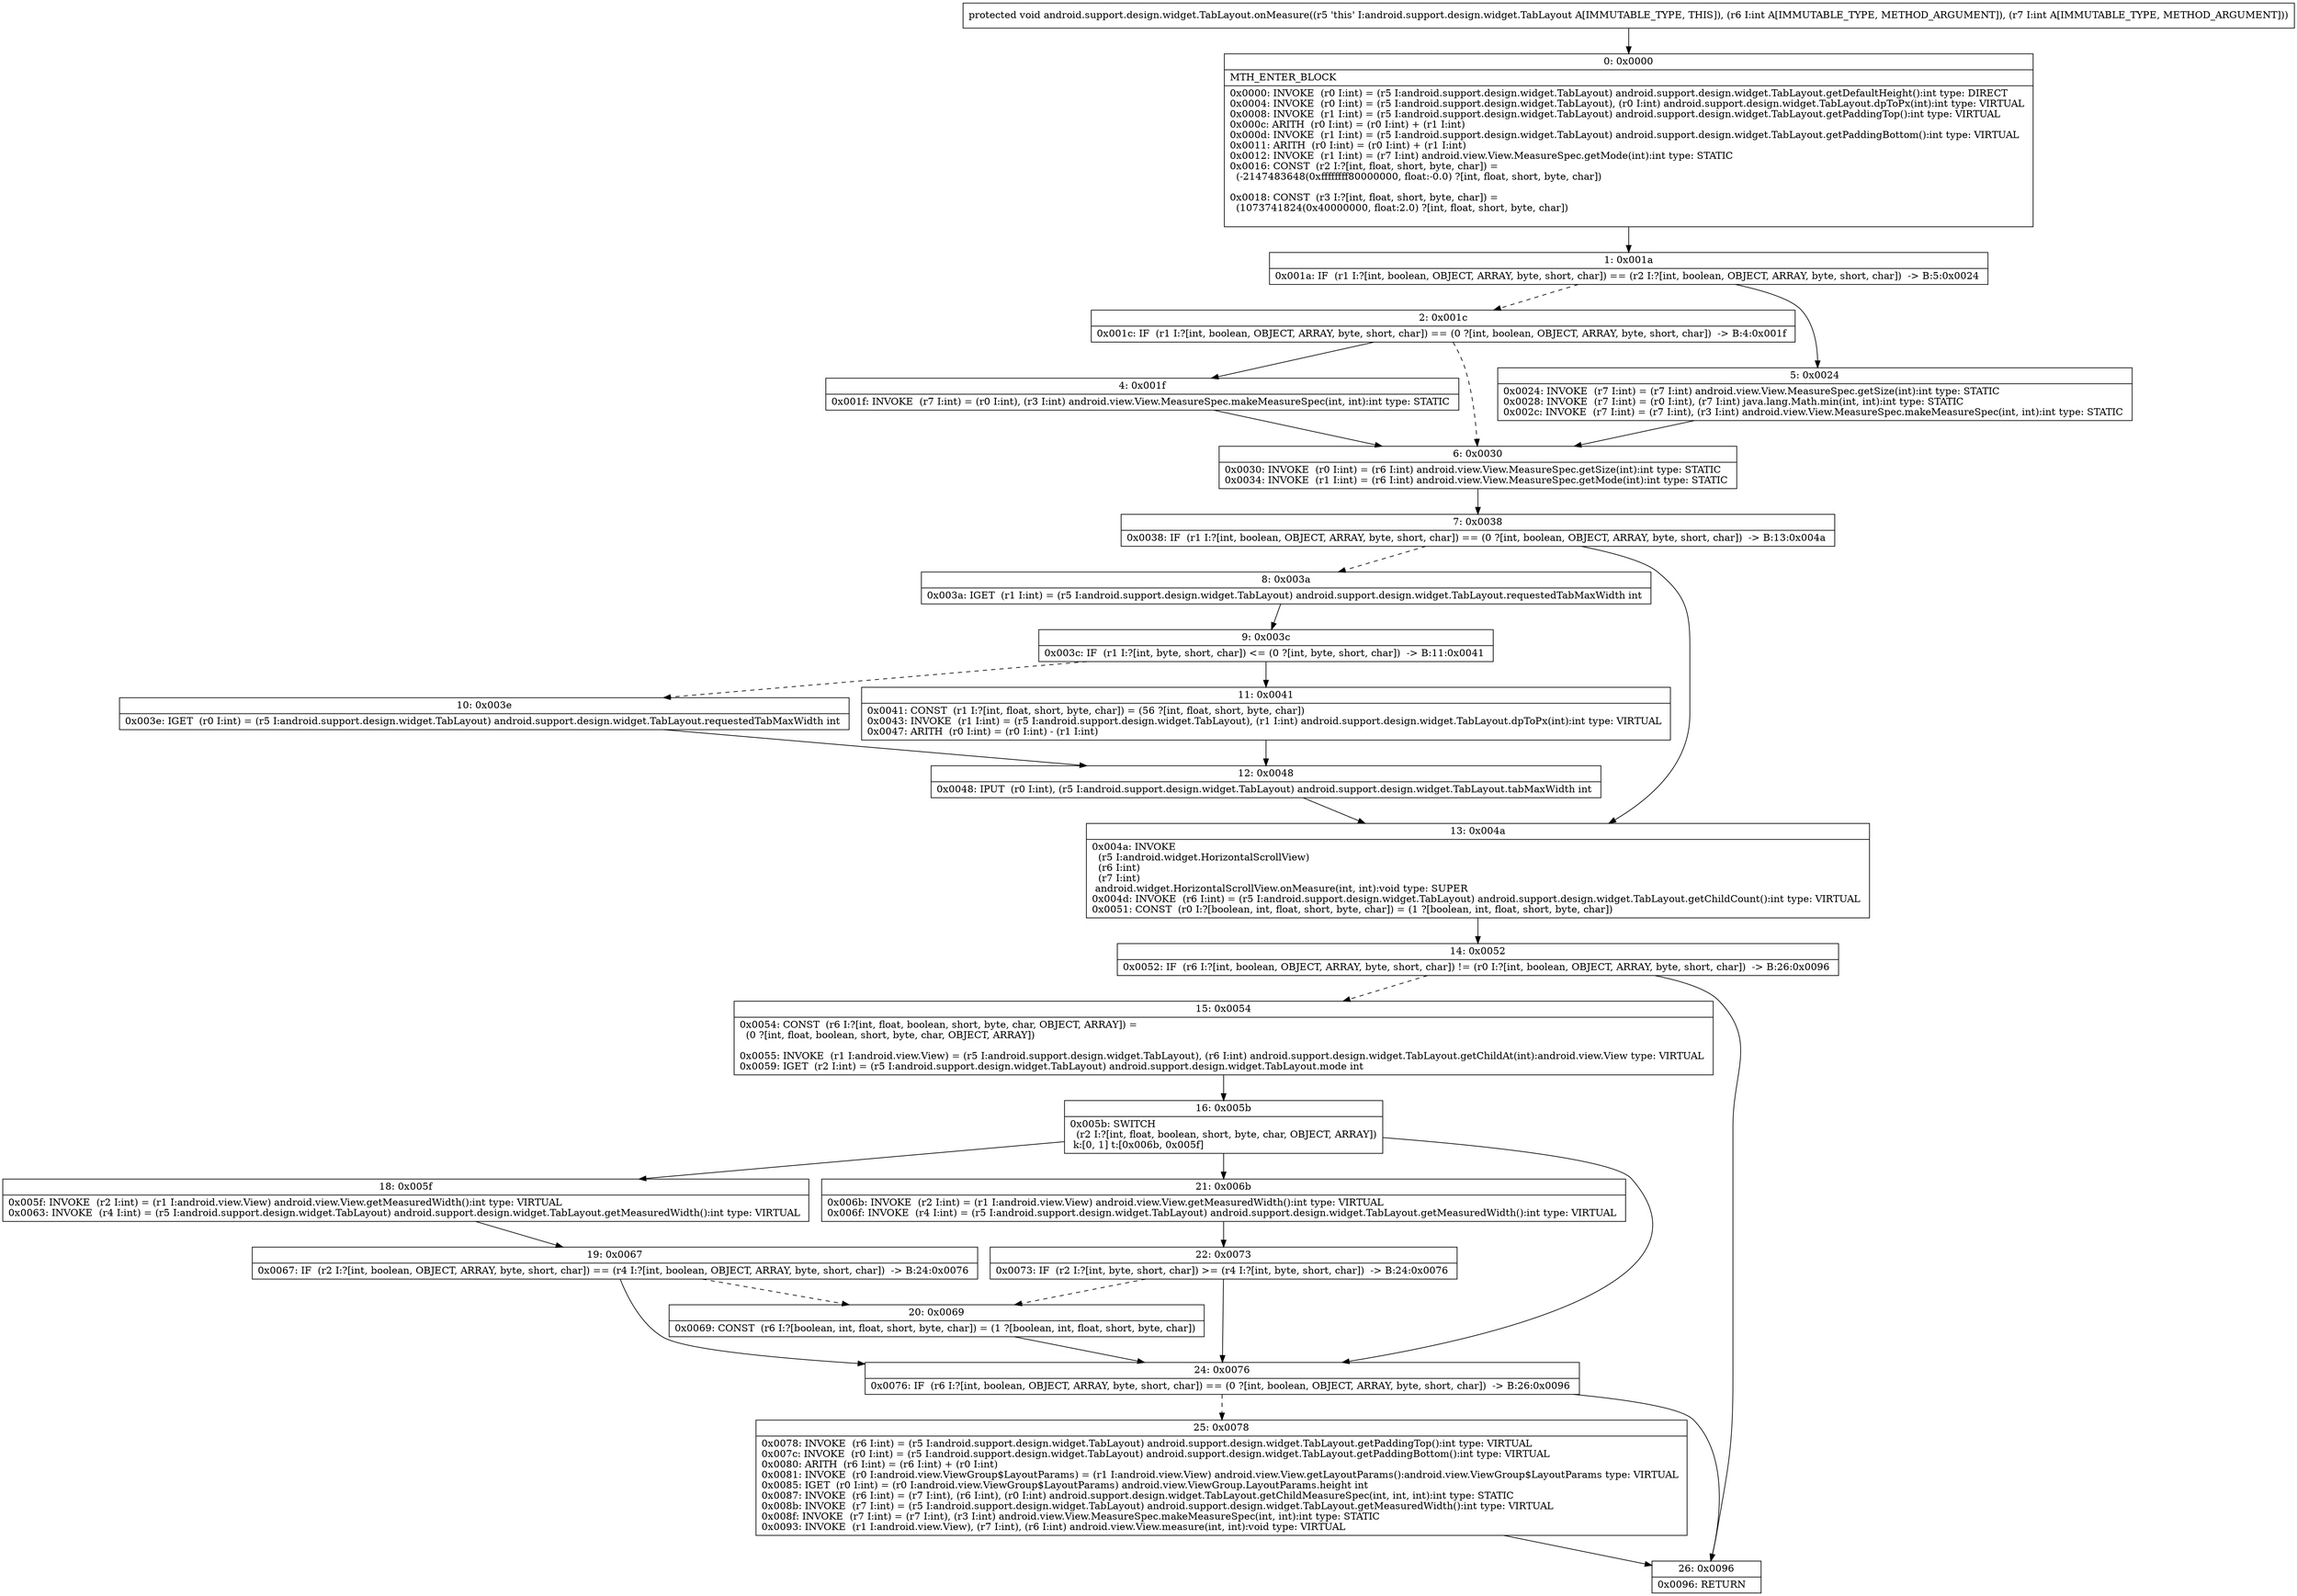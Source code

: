digraph "CFG forandroid.support.design.widget.TabLayout.onMeasure(II)V" {
Node_0 [shape=record,label="{0\:\ 0x0000|MTH_ENTER_BLOCK\l|0x0000: INVOKE  (r0 I:int) = (r5 I:android.support.design.widget.TabLayout) android.support.design.widget.TabLayout.getDefaultHeight():int type: DIRECT \l0x0004: INVOKE  (r0 I:int) = (r5 I:android.support.design.widget.TabLayout), (r0 I:int) android.support.design.widget.TabLayout.dpToPx(int):int type: VIRTUAL \l0x0008: INVOKE  (r1 I:int) = (r5 I:android.support.design.widget.TabLayout) android.support.design.widget.TabLayout.getPaddingTop():int type: VIRTUAL \l0x000c: ARITH  (r0 I:int) = (r0 I:int) + (r1 I:int) \l0x000d: INVOKE  (r1 I:int) = (r5 I:android.support.design.widget.TabLayout) android.support.design.widget.TabLayout.getPaddingBottom():int type: VIRTUAL \l0x0011: ARITH  (r0 I:int) = (r0 I:int) + (r1 I:int) \l0x0012: INVOKE  (r1 I:int) = (r7 I:int) android.view.View.MeasureSpec.getMode(int):int type: STATIC \l0x0016: CONST  (r2 I:?[int, float, short, byte, char]) = \l  (\-2147483648(0xffffffff80000000, float:\-0.0) ?[int, float, short, byte, char])\l \l0x0018: CONST  (r3 I:?[int, float, short, byte, char]) = \l  (1073741824(0x40000000, float:2.0) ?[int, float, short, byte, char])\l \l}"];
Node_1 [shape=record,label="{1\:\ 0x001a|0x001a: IF  (r1 I:?[int, boolean, OBJECT, ARRAY, byte, short, char]) == (r2 I:?[int, boolean, OBJECT, ARRAY, byte, short, char])  \-\> B:5:0x0024 \l}"];
Node_2 [shape=record,label="{2\:\ 0x001c|0x001c: IF  (r1 I:?[int, boolean, OBJECT, ARRAY, byte, short, char]) == (0 ?[int, boolean, OBJECT, ARRAY, byte, short, char])  \-\> B:4:0x001f \l}"];
Node_4 [shape=record,label="{4\:\ 0x001f|0x001f: INVOKE  (r7 I:int) = (r0 I:int), (r3 I:int) android.view.View.MeasureSpec.makeMeasureSpec(int, int):int type: STATIC \l}"];
Node_5 [shape=record,label="{5\:\ 0x0024|0x0024: INVOKE  (r7 I:int) = (r7 I:int) android.view.View.MeasureSpec.getSize(int):int type: STATIC \l0x0028: INVOKE  (r7 I:int) = (r0 I:int), (r7 I:int) java.lang.Math.min(int, int):int type: STATIC \l0x002c: INVOKE  (r7 I:int) = (r7 I:int), (r3 I:int) android.view.View.MeasureSpec.makeMeasureSpec(int, int):int type: STATIC \l}"];
Node_6 [shape=record,label="{6\:\ 0x0030|0x0030: INVOKE  (r0 I:int) = (r6 I:int) android.view.View.MeasureSpec.getSize(int):int type: STATIC \l0x0034: INVOKE  (r1 I:int) = (r6 I:int) android.view.View.MeasureSpec.getMode(int):int type: STATIC \l}"];
Node_7 [shape=record,label="{7\:\ 0x0038|0x0038: IF  (r1 I:?[int, boolean, OBJECT, ARRAY, byte, short, char]) == (0 ?[int, boolean, OBJECT, ARRAY, byte, short, char])  \-\> B:13:0x004a \l}"];
Node_8 [shape=record,label="{8\:\ 0x003a|0x003a: IGET  (r1 I:int) = (r5 I:android.support.design.widget.TabLayout) android.support.design.widget.TabLayout.requestedTabMaxWidth int \l}"];
Node_9 [shape=record,label="{9\:\ 0x003c|0x003c: IF  (r1 I:?[int, byte, short, char]) \<= (0 ?[int, byte, short, char])  \-\> B:11:0x0041 \l}"];
Node_10 [shape=record,label="{10\:\ 0x003e|0x003e: IGET  (r0 I:int) = (r5 I:android.support.design.widget.TabLayout) android.support.design.widget.TabLayout.requestedTabMaxWidth int \l}"];
Node_11 [shape=record,label="{11\:\ 0x0041|0x0041: CONST  (r1 I:?[int, float, short, byte, char]) = (56 ?[int, float, short, byte, char]) \l0x0043: INVOKE  (r1 I:int) = (r5 I:android.support.design.widget.TabLayout), (r1 I:int) android.support.design.widget.TabLayout.dpToPx(int):int type: VIRTUAL \l0x0047: ARITH  (r0 I:int) = (r0 I:int) \- (r1 I:int) \l}"];
Node_12 [shape=record,label="{12\:\ 0x0048|0x0048: IPUT  (r0 I:int), (r5 I:android.support.design.widget.TabLayout) android.support.design.widget.TabLayout.tabMaxWidth int \l}"];
Node_13 [shape=record,label="{13\:\ 0x004a|0x004a: INVOKE  \l  (r5 I:android.widget.HorizontalScrollView)\l  (r6 I:int)\l  (r7 I:int)\l android.widget.HorizontalScrollView.onMeasure(int, int):void type: SUPER \l0x004d: INVOKE  (r6 I:int) = (r5 I:android.support.design.widget.TabLayout) android.support.design.widget.TabLayout.getChildCount():int type: VIRTUAL \l0x0051: CONST  (r0 I:?[boolean, int, float, short, byte, char]) = (1 ?[boolean, int, float, short, byte, char]) \l}"];
Node_14 [shape=record,label="{14\:\ 0x0052|0x0052: IF  (r6 I:?[int, boolean, OBJECT, ARRAY, byte, short, char]) != (r0 I:?[int, boolean, OBJECT, ARRAY, byte, short, char])  \-\> B:26:0x0096 \l}"];
Node_15 [shape=record,label="{15\:\ 0x0054|0x0054: CONST  (r6 I:?[int, float, boolean, short, byte, char, OBJECT, ARRAY]) = \l  (0 ?[int, float, boolean, short, byte, char, OBJECT, ARRAY])\l \l0x0055: INVOKE  (r1 I:android.view.View) = (r5 I:android.support.design.widget.TabLayout), (r6 I:int) android.support.design.widget.TabLayout.getChildAt(int):android.view.View type: VIRTUAL \l0x0059: IGET  (r2 I:int) = (r5 I:android.support.design.widget.TabLayout) android.support.design.widget.TabLayout.mode int \l}"];
Node_16 [shape=record,label="{16\:\ 0x005b|0x005b: SWITCH  \l  (r2 I:?[int, float, boolean, short, byte, char, OBJECT, ARRAY])\l k:[0, 1] t:[0x006b, 0x005f] \l}"];
Node_18 [shape=record,label="{18\:\ 0x005f|0x005f: INVOKE  (r2 I:int) = (r1 I:android.view.View) android.view.View.getMeasuredWidth():int type: VIRTUAL \l0x0063: INVOKE  (r4 I:int) = (r5 I:android.support.design.widget.TabLayout) android.support.design.widget.TabLayout.getMeasuredWidth():int type: VIRTUAL \l}"];
Node_19 [shape=record,label="{19\:\ 0x0067|0x0067: IF  (r2 I:?[int, boolean, OBJECT, ARRAY, byte, short, char]) == (r4 I:?[int, boolean, OBJECT, ARRAY, byte, short, char])  \-\> B:24:0x0076 \l}"];
Node_20 [shape=record,label="{20\:\ 0x0069|0x0069: CONST  (r6 I:?[boolean, int, float, short, byte, char]) = (1 ?[boolean, int, float, short, byte, char]) \l}"];
Node_21 [shape=record,label="{21\:\ 0x006b|0x006b: INVOKE  (r2 I:int) = (r1 I:android.view.View) android.view.View.getMeasuredWidth():int type: VIRTUAL \l0x006f: INVOKE  (r4 I:int) = (r5 I:android.support.design.widget.TabLayout) android.support.design.widget.TabLayout.getMeasuredWidth():int type: VIRTUAL \l}"];
Node_22 [shape=record,label="{22\:\ 0x0073|0x0073: IF  (r2 I:?[int, byte, short, char]) \>= (r4 I:?[int, byte, short, char])  \-\> B:24:0x0076 \l}"];
Node_24 [shape=record,label="{24\:\ 0x0076|0x0076: IF  (r6 I:?[int, boolean, OBJECT, ARRAY, byte, short, char]) == (0 ?[int, boolean, OBJECT, ARRAY, byte, short, char])  \-\> B:26:0x0096 \l}"];
Node_25 [shape=record,label="{25\:\ 0x0078|0x0078: INVOKE  (r6 I:int) = (r5 I:android.support.design.widget.TabLayout) android.support.design.widget.TabLayout.getPaddingTop():int type: VIRTUAL \l0x007c: INVOKE  (r0 I:int) = (r5 I:android.support.design.widget.TabLayout) android.support.design.widget.TabLayout.getPaddingBottom():int type: VIRTUAL \l0x0080: ARITH  (r6 I:int) = (r6 I:int) + (r0 I:int) \l0x0081: INVOKE  (r0 I:android.view.ViewGroup$LayoutParams) = (r1 I:android.view.View) android.view.View.getLayoutParams():android.view.ViewGroup$LayoutParams type: VIRTUAL \l0x0085: IGET  (r0 I:int) = (r0 I:android.view.ViewGroup$LayoutParams) android.view.ViewGroup.LayoutParams.height int \l0x0087: INVOKE  (r6 I:int) = (r7 I:int), (r6 I:int), (r0 I:int) android.support.design.widget.TabLayout.getChildMeasureSpec(int, int, int):int type: STATIC \l0x008b: INVOKE  (r7 I:int) = (r5 I:android.support.design.widget.TabLayout) android.support.design.widget.TabLayout.getMeasuredWidth():int type: VIRTUAL \l0x008f: INVOKE  (r7 I:int) = (r7 I:int), (r3 I:int) android.view.View.MeasureSpec.makeMeasureSpec(int, int):int type: STATIC \l0x0093: INVOKE  (r1 I:android.view.View), (r7 I:int), (r6 I:int) android.view.View.measure(int, int):void type: VIRTUAL \l}"];
Node_26 [shape=record,label="{26\:\ 0x0096|0x0096: RETURN   \l}"];
MethodNode[shape=record,label="{protected void android.support.design.widget.TabLayout.onMeasure((r5 'this' I:android.support.design.widget.TabLayout A[IMMUTABLE_TYPE, THIS]), (r6 I:int A[IMMUTABLE_TYPE, METHOD_ARGUMENT]), (r7 I:int A[IMMUTABLE_TYPE, METHOD_ARGUMENT])) }"];
MethodNode -> Node_0;
Node_0 -> Node_1;
Node_1 -> Node_2[style=dashed];
Node_1 -> Node_5;
Node_2 -> Node_4;
Node_2 -> Node_6[style=dashed];
Node_4 -> Node_6;
Node_5 -> Node_6;
Node_6 -> Node_7;
Node_7 -> Node_8[style=dashed];
Node_7 -> Node_13;
Node_8 -> Node_9;
Node_9 -> Node_10[style=dashed];
Node_9 -> Node_11;
Node_10 -> Node_12;
Node_11 -> Node_12;
Node_12 -> Node_13;
Node_13 -> Node_14;
Node_14 -> Node_15[style=dashed];
Node_14 -> Node_26;
Node_15 -> Node_16;
Node_16 -> Node_18;
Node_16 -> Node_21;
Node_16 -> Node_24;
Node_18 -> Node_19;
Node_19 -> Node_20[style=dashed];
Node_19 -> Node_24;
Node_20 -> Node_24;
Node_21 -> Node_22;
Node_22 -> Node_24;
Node_22 -> Node_20[style=dashed];
Node_24 -> Node_25[style=dashed];
Node_24 -> Node_26;
Node_25 -> Node_26;
}

